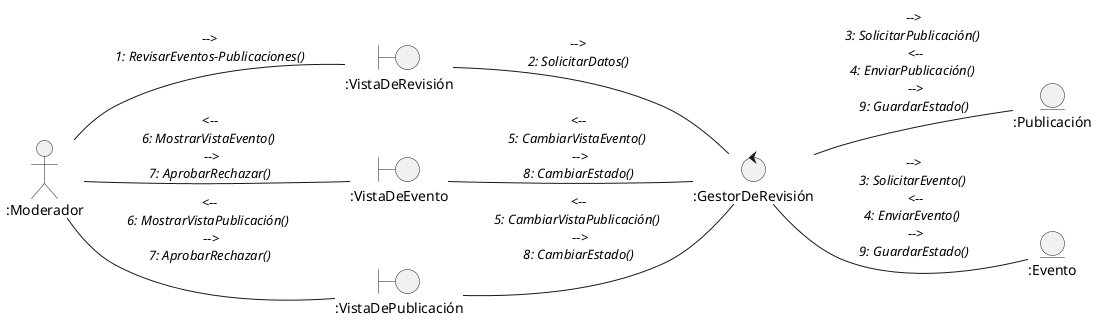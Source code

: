 @startuml UC17 Revisar Evento o Publicación

left to right direction

Actor ":Moderador" as moderador

boundary ":VistaDeRevisión" as form
control ":GestorDeRevisión" as gestor
entity ":Publicación" as p
entity ":Evento" as e
boundary ":VistaDeEvento" as VistE
boundary ":VistaDePublicación" as VistaP

moderador -- form : -->\n//1: RevisarEventos-Publicaciones()//
form -- gestor : -->\n//2: SolicitarDatos()//
gestor -- p: -->\n//3: SolicitarPublicación()// \n <--\n//4: EnviarPublicación()// \n -->\n//9: GuardarEstado()//
gestor -- e: -->\n//3: SolicitarEvento()// \n <--\n//4: EnviarEvento()// \n -->\n//9: GuardarEstado()//
VistE -- gestor: <--\n//5: CambiarVistaEvento()// \n -->\n//8: CambiarEstado()//
VistaP --gestor: <--\n//5: CambiarVistaPublicación()// \n -->\n//8: CambiarEstado()//
moderador -- VistE : <--\n//6: MostrarVistaEvento()// \n -->\n//7: AprobarRechazar()//
moderador -- VistaP : <--\n//6: MostrarVistaPublicación()// \n -->\n//7: AprobarRechazar()//

@enduml